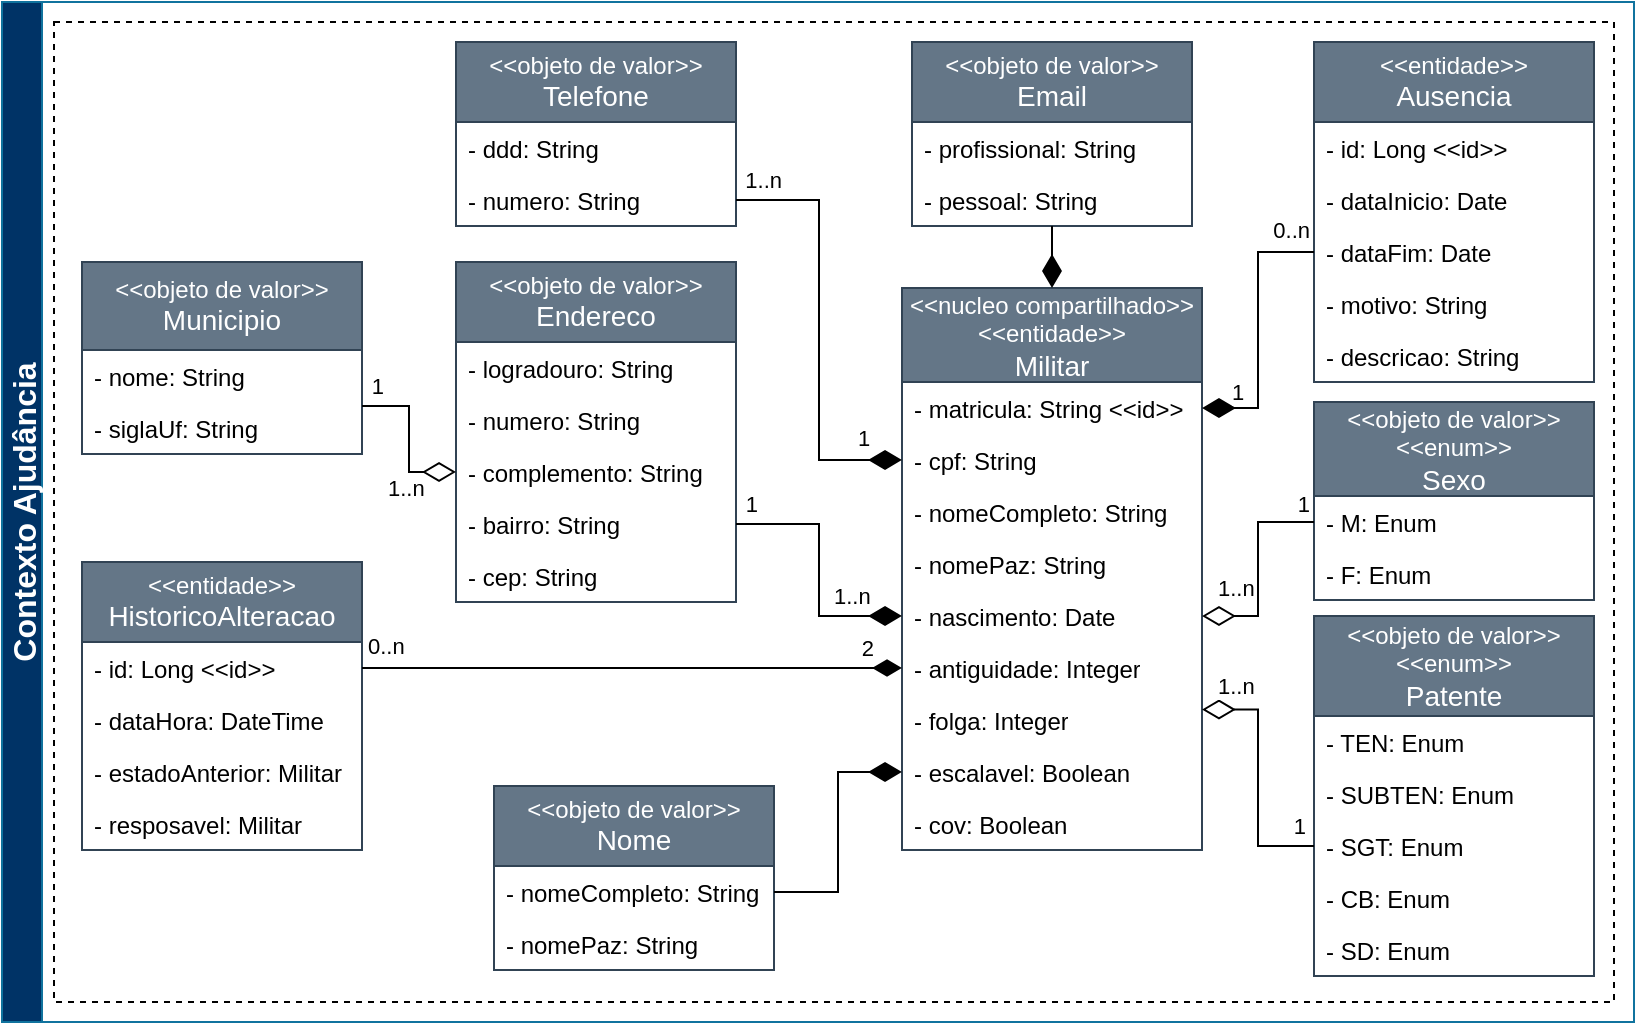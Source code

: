 <mxfile version="26.0.9">
  <diagram name="Página-1" id="ZhjFYDg4kDw-2ScRDYlZ">
    <mxGraphModel dx="976" dy="567" grid="1" gridSize="10" guides="1" tooltips="1" connect="1" arrows="1" fold="1" page="1" pageScale="1" pageWidth="827" pageHeight="1169" math="0" shadow="0">
      <root>
        <mxCell id="0" />
        <mxCell id="1" parent="0" />
        <mxCell id="jXGBZtoQWdus-dMjmi3M-1" value="" style="rounded=0;whiteSpace=wrap;html=1;dashed=1;" parent="1" vertex="1">
          <mxGeometry x="30" y="40" width="780" height="490" as="geometry" />
        </mxCell>
        <mxCell id="f660KYOJlbldad9Sg0Wb-1" value="&amp;lt;&amp;lt;objeto de valor&amp;gt;&amp;gt;&lt;br&gt;&lt;font style=&quot;font-size: 14px;&quot;&gt;Telefone&lt;/font&gt;" style="swimlane;fontStyle=0;childLayout=stackLayout;horizontal=1;startSize=40;fillColor=#647687;horizontalStack=0;resizeParent=1;resizeParentMax=0;resizeLast=0;collapsible=1;marginBottom=0;whiteSpace=wrap;html=1;fontColor=#ffffff;strokeColor=#314354;" parent="1" vertex="1">
          <mxGeometry x="231" y="50" width="140" height="92" as="geometry" />
        </mxCell>
        <mxCell id="f660KYOJlbldad9Sg0Wb-2" value="- ddd: String" style="text;strokeColor=none;fillColor=none;align=left;verticalAlign=top;spacingLeft=4;spacingRight=4;overflow=hidden;rotatable=0;points=[[0,0.5],[1,0.5]];portConstraint=eastwest;whiteSpace=wrap;html=1;" parent="f660KYOJlbldad9Sg0Wb-1" vertex="1">
          <mxGeometry y="40" width="140" height="26" as="geometry" />
        </mxCell>
        <mxCell id="f660KYOJlbldad9Sg0Wb-3" value="- numero: String" style="text;strokeColor=none;fillColor=none;align=left;verticalAlign=top;spacingLeft=4;spacingRight=4;overflow=hidden;rotatable=0;points=[[0,0.5],[1,0.5]];portConstraint=eastwest;whiteSpace=wrap;html=1;" parent="f660KYOJlbldad9Sg0Wb-1" vertex="1">
          <mxGeometry y="66" width="140" height="26" as="geometry" />
        </mxCell>
        <mxCell id="f660KYOJlbldad9Sg0Wb-4" value="&lt;font style=&quot;font-size: 14px;&quot;&gt;&lt;div style=&quot;font-size: 12px;&quot;&gt;&amp;lt;&amp;lt;entidade&amp;gt;&amp;gt;&lt;/div&gt;Ausencia&lt;/font&gt;" style="swimlane;fontStyle=0;childLayout=stackLayout;horizontal=1;startSize=40;fillColor=#647687;horizontalStack=0;resizeParent=1;resizeParentMax=0;resizeLast=0;collapsible=1;marginBottom=0;whiteSpace=wrap;html=1;fontColor=#ffffff;strokeColor=#314354;" parent="1" vertex="1">
          <mxGeometry x="660" y="50" width="140" height="170" as="geometry">
            <mxRectangle x="50" y="430" width="90" height="30" as="alternateBounds" />
          </mxGeometry>
        </mxCell>
        <mxCell id="zorRU38_azDg8SJK5WKm-1" value="- id: Long &amp;lt;&amp;lt;id&amp;gt;&amp;gt;" style="text;strokeColor=none;fillColor=none;align=left;verticalAlign=top;spacingLeft=4;spacingRight=4;overflow=hidden;rotatable=0;points=[[0,0.5],[1,0.5]];portConstraint=eastwest;whiteSpace=wrap;html=1;" vertex="1" parent="f660KYOJlbldad9Sg0Wb-4">
          <mxGeometry y="40" width="140" height="26" as="geometry" />
        </mxCell>
        <mxCell id="f660KYOJlbldad9Sg0Wb-6" value="- dataInicio: Date" style="text;strokeColor=none;fillColor=none;align=left;verticalAlign=top;spacingLeft=4;spacingRight=4;overflow=hidden;rotatable=0;points=[[0,0.5],[1,0.5]];portConstraint=eastwest;whiteSpace=wrap;html=1;" parent="f660KYOJlbldad9Sg0Wb-4" vertex="1">
          <mxGeometry y="66" width="140" height="26" as="geometry" />
        </mxCell>
        <mxCell id="f660KYOJlbldad9Sg0Wb-7" value="- dataFim: Date" style="text;strokeColor=none;fillColor=none;align=left;verticalAlign=top;spacingLeft=4;spacingRight=4;overflow=hidden;rotatable=0;points=[[0,0.5],[1,0.5]];portConstraint=eastwest;whiteSpace=wrap;html=1;" parent="f660KYOJlbldad9Sg0Wb-4" vertex="1">
          <mxGeometry y="92" width="140" height="26" as="geometry" />
        </mxCell>
        <mxCell id="f660KYOJlbldad9Sg0Wb-8" value="- motivo: String" style="text;strokeColor=none;fillColor=none;align=left;verticalAlign=top;spacingLeft=4;spacingRight=4;overflow=hidden;rotatable=0;points=[[0,0.5],[1,0.5]];portConstraint=eastwest;whiteSpace=wrap;html=1;" parent="f660KYOJlbldad9Sg0Wb-4" vertex="1">
          <mxGeometry y="118" width="140" height="26" as="geometry" />
        </mxCell>
        <mxCell id="f660KYOJlbldad9Sg0Wb-9" value="- descricao: String" style="text;strokeColor=none;fillColor=none;align=left;verticalAlign=top;spacingLeft=4;spacingRight=4;overflow=hidden;rotatable=0;points=[[0,0.5],[1,0.5]];portConstraint=eastwest;whiteSpace=wrap;html=1;" parent="f660KYOJlbldad9Sg0Wb-4" vertex="1">
          <mxGeometry y="144" width="140" height="26" as="geometry" />
        </mxCell>
        <mxCell id="f660KYOJlbldad9Sg0Wb-10" value="&amp;lt;&amp;lt;objeto de valor&amp;gt;&amp;gt;&lt;br&gt;&lt;font style=&quot;font-size: 14px;&quot;&gt;Endereco&lt;/font&gt;" style="swimlane;fontStyle=0;childLayout=stackLayout;horizontal=1;startSize=40;fillColor=#647687;horizontalStack=0;resizeParent=1;resizeParentMax=0;resizeLast=0;collapsible=1;marginBottom=0;whiteSpace=wrap;html=1;fontColor=#ffffff;strokeColor=#314354;" parent="1" vertex="1">
          <mxGeometry x="231" y="160" width="140" height="170" as="geometry" />
        </mxCell>
        <mxCell id="f660KYOJlbldad9Sg0Wb-11" value="- logradouro: String" style="text;strokeColor=none;fillColor=none;align=left;verticalAlign=top;spacingLeft=4;spacingRight=4;overflow=hidden;rotatable=0;points=[[0,0.5],[1,0.5]];portConstraint=eastwest;whiteSpace=wrap;html=1;" parent="f660KYOJlbldad9Sg0Wb-10" vertex="1">
          <mxGeometry y="40" width="140" height="26" as="geometry" />
        </mxCell>
        <mxCell id="f660KYOJlbldad9Sg0Wb-12" value="- numero: String" style="text;strokeColor=none;fillColor=none;align=left;verticalAlign=top;spacingLeft=4;spacingRight=4;overflow=hidden;rotatable=0;points=[[0,0.5],[1,0.5]];portConstraint=eastwest;whiteSpace=wrap;html=1;" parent="f660KYOJlbldad9Sg0Wb-10" vertex="1">
          <mxGeometry y="66" width="140" height="26" as="geometry" />
        </mxCell>
        <mxCell id="f660KYOJlbldad9Sg0Wb-13" value="- complemento: String" style="text;strokeColor=none;fillColor=none;align=left;verticalAlign=top;spacingLeft=4;spacingRight=4;overflow=hidden;rotatable=0;points=[[0,0.5],[1,0.5]];portConstraint=eastwest;whiteSpace=wrap;html=1;" parent="f660KYOJlbldad9Sg0Wb-10" vertex="1">
          <mxGeometry y="92" width="140" height="26" as="geometry" />
        </mxCell>
        <mxCell id="f660KYOJlbldad9Sg0Wb-14" value="- bairro: String" style="text;strokeColor=none;fillColor=none;align=left;verticalAlign=top;spacingLeft=4;spacingRight=4;overflow=hidden;rotatable=0;points=[[0,0.5],[1,0.5]];portConstraint=eastwest;whiteSpace=wrap;html=1;" parent="f660KYOJlbldad9Sg0Wb-10" vertex="1">
          <mxGeometry y="118" width="140" height="26" as="geometry" />
        </mxCell>
        <mxCell id="f660KYOJlbldad9Sg0Wb-15" value="- cep: String" style="text;strokeColor=none;fillColor=none;align=left;verticalAlign=top;spacingLeft=4;spacingRight=4;overflow=hidden;rotatable=0;points=[[0,0.5],[1,0.5]];portConstraint=eastwest;whiteSpace=wrap;html=1;" parent="f660KYOJlbldad9Sg0Wb-10" vertex="1">
          <mxGeometry y="144" width="140" height="26" as="geometry" />
        </mxCell>
        <mxCell id="f660KYOJlbldad9Sg0Wb-16" value="&lt;div&gt;&lt;div&gt;&lt;div&gt;&amp;lt;&amp;lt;nucleo compartilhado&amp;gt;&amp;gt;&lt;/div&gt;&lt;/div&gt;&lt;/div&gt;&lt;div&gt;&amp;lt;&amp;lt;entidade&amp;gt;&amp;gt;&lt;/div&gt;&lt;div&gt;&lt;font style=&quot;font-size: 14px;&quot;&gt;Militar&lt;/font&gt;&lt;/div&gt;" style="swimlane;fontStyle=0;childLayout=stackLayout;horizontal=1;startSize=47;fillColor=#647687;horizontalStack=0;resizeParent=1;resizeParentMax=0;resizeLast=0;collapsible=1;marginBottom=0;whiteSpace=wrap;html=1;fontColor=#ffffff;strokeColor=#314354;" parent="1" vertex="1">
          <mxGeometry x="454" y="173" width="150" height="281" as="geometry" />
        </mxCell>
        <mxCell id="f660KYOJlbldad9Sg0Wb-17" value="- matricula: String &amp;lt;&amp;lt;id&amp;gt;&amp;gt;" style="text;strokeColor=none;fillColor=none;align=left;verticalAlign=top;spacingLeft=4;spacingRight=4;overflow=hidden;rotatable=0;points=[[0,0.5],[1,0.5]];portConstraint=eastwest;whiteSpace=wrap;html=1;" parent="f660KYOJlbldad9Sg0Wb-16" vertex="1">
          <mxGeometry y="47" width="150" height="26" as="geometry" />
        </mxCell>
        <mxCell id="rbn2o9lMwaBEU-AvWfOB-3" value="- cpf: String" style="text;strokeColor=none;fillColor=none;align=left;verticalAlign=top;spacingLeft=4;spacingRight=4;overflow=hidden;rotatable=0;points=[[0,0.5],[1,0.5]];portConstraint=eastwest;whiteSpace=wrap;html=1;" parent="f660KYOJlbldad9Sg0Wb-16" vertex="1">
          <mxGeometry y="73" width="150" height="26" as="geometry" />
        </mxCell>
        <mxCell id="f660KYOJlbldad9Sg0Wb-18" value="- nomeCompleto: String" style="text;strokeColor=none;fillColor=none;align=left;verticalAlign=top;spacingLeft=4;spacingRight=4;overflow=hidden;rotatable=0;points=[[0,0.5],[1,0.5]];portConstraint=eastwest;whiteSpace=wrap;html=1;" parent="f660KYOJlbldad9Sg0Wb-16" vertex="1">
          <mxGeometry y="99" width="150" height="26" as="geometry" />
        </mxCell>
        <mxCell id="rbn2o9lMwaBEU-AvWfOB-2" value="- nomePaz: String" style="text;strokeColor=none;fillColor=none;align=left;verticalAlign=top;spacingLeft=4;spacingRight=4;overflow=hidden;rotatable=0;points=[[0,0.5],[1,0.5]];portConstraint=eastwest;whiteSpace=wrap;html=1;" parent="f660KYOJlbldad9Sg0Wb-16" vertex="1">
          <mxGeometry y="125" width="150" height="26" as="geometry" />
        </mxCell>
        <mxCell id="f660KYOJlbldad9Sg0Wb-19" value="- nascimento: Date" style="text;strokeColor=none;fillColor=none;align=left;verticalAlign=top;spacingLeft=4;spacingRight=4;overflow=hidden;rotatable=0;points=[[0,0.5],[1,0.5]];portConstraint=eastwest;whiteSpace=wrap;html=1;" parent="f660KYOJlbldad9Sg0Wb-16" vertex="1">
          <mxGeometry y="151" width="150" height="26" as="geometry" />
        </mxCell>
        <mxCell id="f660KYOJlbldad9Sg0Wb-20" value="- antiguidade: Integer" style="text;strokeColor=none;fillColor=none;align=left;verticalAlign=top;spacingLeft=4;spacingRight=4;overflow=hidden;rotatable=0;points=[[0,0.5],[1,0.5]];portConstraint=eastwest;whiteSpace=wrap;html=1;" parent="f660KYOJlbldad9Sg0Wb-16" vertex="1">
          <mxGeometry y="177" width="150" height="26" as="geometry" />
        </mxCell>
        <mxCell id="f660KYOJlbldad9Sg0Wb-21" value="- folga: Integer" style="text;strokeColor=none;fillColor=none;align=left;verticalAlign=top;spacingLeft=4;spacingRight=4;overflow=hidden;rotatable=0;points=[[0,0.5],[1,0.5]];portConstraint=eastwest;whiteSpace=wrap;html=1;" parent="f660KYOJlbldad9Sg0Wb-16" vertex="1">
          <mxGeometry y="203" width="150" height="26" as="geometry" />
        </mxCell>
        <mxCell id="f660KYOJlbldad9Sg0Wb-22" value="- escalavel: Boolean" style="text;strokeColor=none;fillColor=none;align=left;verticalAlign=top;spacingLeft=4;spacingRight=4;overflow=hidden;rotatable=0;points=[[0,0.5],[1,0.5]];portConstraint=eastwest;whiteSpace=wrap;html=1;" parent="f660KYOJlbldad9Sg0Wb-16" vertex="1">
          <mxGeometry y="229" width="150" height="26" as="geometry" />
        </mxCell>
        <mxCell id="f660KYOJlbldad9Sg0Wb-23" value="- cov: Boolean" style="text;strokeColor=none;fillColor=none;align=left;verticalAlign=top;spacingLeft=4;spacingRight=4;overflow=hidden;rotatable=0;points=[[0,0.5],[1,0.5]];portConstraint=eastwest;whiteSpace=wrap;html=1;" parent="f660KYOJlbldad9Sg0Wb-16" vertex="1">
          <mxGeometry y="255" width="150" height="26" as="geometry" />
        </mxCell>
        <mxCell id="f660KYOJlbldad9Sg0Wb-24" value="" style="endArrow=none;html=1;endSize=12;startArrow=diamondThin;startSize=14;startFill=1;edgeStyle=orthogonalEdgeStyle;rounded=0;exitX=1;exitY=0.5;exitDx=0;exitDy=0;entryX=0;entryY=0.5;entryDx=0;entryDy=0;" parent="1" source="f660KYOJlbldad9Sg0Wb-17" target="f660KYOJlbldad9Sg0Wb-7" edge="1">
          <mxGeometry relative="1" as="geometry">
            <mxPoint x="605" y="360" as="sourcePoint" />
            <mxPoint x="451" y="526" as="targetPoint" />
          </mxGeometry>
        </mxCell>
        <mxCell id="f660KYOJlbldad9Sg0Wb-25" value="1" style="edgeLabel;resizable=0;html=1;align=left;verticalAlign=top;" parent="f660KYOJlbldad9Sg0Wb-24" connectable="0" vertex="1">
          <mxGeometry x="-1" relative="1" as="geometry">
            <mxPoint x="13" y="-21" as="offset" />
          </mxGeometry>
        </mxCell>
        <mxCell id="f660KYOJlbldad9Sg0Wb-26" value="&lt;div&gt;0..n&lt;/div&gt;" style="edgeLabel;resizable=0;html=1;align=right;verticalAlign=top;" parent="f660KYOJlbldad9Sg0Wb-24" connectable="0" vertex="1">
          <mxGeometry x="1" relative="1" as="geometry">
            <mxPoint x="-2" y="-24" as="offset" />
          </mxGeometry>
        </mxCell>
        <mxCell id="f660KYOJlbldad9Sg0Wb-27" value="" style="endArrow=none;html=1;endSize=12;startArrow=diamondThin;startSize=14;startFill=1;edgeStyle=orthogonalEdgeStyle;rounded=0;exitX=0;exitY=0.5;exitDx=0;exitDy=0;entryX=1;entryY=0.5;entryDx=0;entryDy=0;" parent="1" source="f660KYOJlbldad9Sg0Wb-19" target="f660KYOJlbldad9Sg0Wb-14" edge="1">
          <mxGeometry relative="1" as="geometry">
            <mxPoint x="465" y="263" as="sourcePoint" />
            <mxPoint x="381" y="465" as="targetPoint" />
          </mxGeometry>
        </mxCell>
        <mxCell id="f660KYOJlbldad9Sg0Wb-28" value="1..n" style="edgeLabel;resizable=0;html=1;align=left;verticalAlign=top;" parent="f660KYOJlbldad9Sg0Wb-27" connectable="0" vertex="1">
          <mxGeometry x="-1" relative="1" as="geometry">
            <mxPoint x="-36" y="-23" as="offset" />
          </mxGeometry>
        </mxCell>
        <mxCell id="f660KYOJlbldad9Sg0Wb-29" value="1" style="edgeLabel;resizable=0;html=1;align=right;verticalAlign=top;" parent="f660KYOJlbldad9Sg0Wb-27" connectable="0" vertex="1">
          <mxGeometry x="1" relative="1" as="geometry">
            <mxPoint x="11" y="-23" as="offset" />
          </mxGeometry>
        </mxCell>
        <mxCell id="f660KYOJlbldad9Sg0Wb-30" value="&amp;lt;&amp;lt;objeto de valor&amp;gt;&amp;gt;&lt;br&gt;&lt;font style=&quot;font-size: 14px;&quot;&gt;Email&lt;/font&gt;" style="swimlane;fontStyle=0;childLayout=stackLayout;horizontal=1;startSize=40;fillColor=#647687;horizontalStack=0;resizeParent=1;resizeParentMax=0;resizeLast=0;collapsible=1;marginBottom=0;whiteSpace=wrap;html=1;fontColor=#ffffff;strokeColor=#314354;" parent="1" vertex="1">
          <mxGeometry x="459" y="50" width="140" height="92" as="geometry">
            <mxRectangle x="344" y="100" width="70" height="30" as="alternateBounds" />
          </mxGeometry>
        </mxCell>
        <mxCell id="f660KYOJlbldad9Sg0Wb-31" value="- profissional: String" style="text;strokeColor=none;fillColor=none;align=left;verticalAlign=top;spacingLeft=4;spacingRight=4;overflow=hidden;rotatable=0;points=[[0,0.5],[1,0.5]];portConstraint=eastwest;whiteSpace=wrap;html=1;" parent="f660KYOJlbldad9Sg0Wb-30" vertex="1">
          <mxGeometry y="40" width="140" height="26" as="geometry" />
        </mxCell>
        <mxCell id="_dB2QNZg6UTy461YNnVb-2" value="- pessoal: String" style="text;strokeColor=none;fillColor=none;align=left;verticalAlign=top;spacingLeft=4;spacingRight=4;overflow=hidden;rotatable=0;points=[[0,0.5],[1,0.5]];portConstraint=eastwest;whiteSpace=wrap;html=1;" parent="f660KYOJlbldad9Sg0Wb-30" vertex="1">
          <mxGeometry y="66" width="140" height="26" as="geometry" />
        </mxCell>
        <mxCell id="f660KYOJlbldad9Sg0Wb-32" value="" style="endArrow=none;html=1;endSize=12;startArrow=diamondThin;startSize=14;startFill=1;edgeStyle=orthogonalEdgeStyle;rounded=0;exitX=0.5;exitY=0;exitDx=0;exitDy=0;entryX=0.5;entryY=1;entryDx=0;entryDy=0;" parent="1" source="f660KYOJlbldad9Sg0Wb-16" target="f660KYOJlbldad9Sg0Wb-30" edge="1">
          <mxGeometry relative="1" as="geometry">
            <mxPoint x="483" y="150" as="sourcePoint" />
            <mxPoint x="329" y="150" as="targetPoint" />
          </mxGeometry>
        </mxCell>
        <mxCell id="f660KYOJlbldad9Sg0Wb-35" value="" style="endArrow=none;html=1;endSize=12;startArrow=diamondThin;startSize=14;startFill=1;edgeStyle=orthogonalEdgeStyle;rounded=0;exitX=0;exitY=0.5;exitDx=0;exitDy=0;entryX=1;entryY=0.5;entryDx=0;entryDy=0;" parent="1" source="rbn2o9lMwaBEU-AvWfOB-3" target="f660KYOJlbldad9Sg0Wb-3" edge="1">
          <mxGeometry relative="1" as="geometry">
            <mxPoint x="431" y="172" as="sourcePoint" />
            <mxPoint x="431" y="112" as="targetPoint" />
          </mxGeometry>
        </mxCell>
        <mxCell id="f660KYOJlbldad9Sg0Wb-36" value="1" style="edgeLabel;resizable=0;html=1;align=left;verticalAlign=top;" parent="f660KYOJlbldad9Sg0Wb-35" connectable="0" vertex="1">
          <mxGeometry x="-1" relative="1" as="geometry">
            <mxPoint x="-24" y="-24" as="offset" />
          </mxGeometry>
        </mxCell>
        <mxCell id="f660KYOJlbldad9Sg0Wb-37" value="&lt;div&gt;1..n&lt;/div&gt;" style="edgeLabel;resizable=0;html=1;align=right;verticalAlign=top;" parent="f660KYOJlbldad9Sg0Wb-35" connectable="0" vertex="1">
          <mxGeometry x="1" relative="1" as="geometry">
            <mxPoint x="23" y="-23" as="offset" />
          </mxGeometry>
        </mxCell>
        <mxCell id="f660KYOJlbldad9Sg0Wb-38" value="&amp;lt;&amp;lt;objeto de valor&amp;gt;&amp;gt;&lt;br&gt;&amp;lt;&amp;lt;enum&amp;gt;&amp;gt;&lt;br&gt;&lt;font style=&quot;font-size: 14px;&quot;&gt;Patente&lt;/font&gt;" style="swimlane;fontStyle=0;childLayout=stackLayout;horizontal=1;startSize=50;fillColor=#647687;horizontalStack=0;resizeParent=1;resizeParentMax=0;resizeLast=0;collapsible=1;marginBottom=0;whiteSpace=wrap;html=1;fontColor=#ffffff;strokeColor=#314354;" parent="1" vertex="1">
          <mxGeometry x="660" y="337" width="140" height="180" as="geometry">
            <mxRectangle x="50" y="430" width="90" height="30" as="alternateBounds" />
          </mxGeometry>
        </mxCell>
        <mxCell id="f660KYOJlbldad9Sg0Wb-39" value="- TEN: Enum" style="text;strokeColor=none;fillColor=none;align=left;verticalAlign=top;spacingLeft=4;spacingRight=4;overflow=hidden;rotatable=0;points=[[0,0.5],[1,0.5]];portConstraint=eastwest;whiteSpace=wrap;html=1;" parent="f660KYOJlbldad9Sg0Wb-38" vertex="1">
          <mxGeometry y="50" width="140" height="26" as="geometry" />
        </mxCell>
        <mxCell id="f660KYOJlbldad9Sg0Wb-40" value="- SUBTEN: Enum" style="text;strokeColor=none;fillColor=none;align=left;verticalAlign=top;spacingLeft=4;spacingRight=4;overflow=hidden;rotatable=0;points=[[0,0.5],[1,0.5]];portConstraint=eastwest;whiteSpace=wrap;html=1;" parent="f660KYOJlbldad9Sg0Wb-38" vertex="1">
          <mxGeometry y="76" width="140" height="26" as="geometry" />
        </mxCell>
        <mxCell id="f660KYOJlbldad9Sg0Wb-41" value="- SGT: Enum" style="text;strokeColor=none;fillColor=none;align=left;verticalAlign=top;spacingLeft=4;spacingRight=4;overflow=hidden;rotatable=0;points=[[0,0.5],[1,0.5]];portConstraint=eastwest;whiteSpace=wrap;html=1;" parent="f660KYOJlbldad9Sg0Wb-38" vertex="1">
          <mxGeometry y="102" width="140" height="26" as="geometry" />
        </mxCell>
        <mxCell id="f660KYOJlbldad9Sg0Wb-42" value="- CB: Enum" style="text;strokeColor=none;fillColor=none;align=left;verticalAlign=top;spacingLeft=4;spacingRight=4;overflow=hidden;rotatable=0;points=[[0,0.5],[1,0.5]];portConstraint=eastwest;whiteSpace=wrap;html=1;" parent="f660KYOJlbldad9Sg0Wb-38" vertex="1">
          <mxGeometry y="128" width="140" height="26" as="geometry" />
        </mxCell>
        <mxCell id="f660KYOJlbldad9Sg0Wb-43" value="- SD: Enum" style="text;strokeColor=none;fillColor=none;align=left;verticalAlign=top;spacingLeft=4;spacingRight=4;overflow=hidden;rotatable=0;points=[[0,0.5],[1,0.5]];portConstraint=eastwest;whiteSpace=wrap;html=1;" parent="f660KYOJlbldad9Sg0Wb-38" vertex="1">
          <mxGeometry y="154" width="140" height="26" as="geometry" />
        </mxCell>
        <mxCell id="f660KYOJlbldad9Sg0Wb-44" value="" style="endArrow=none;html=1;endSize=12;startArrow=diamondThin;startSize=14;startFill=0;edgeStyle=orthogonalEdgeStyle;rounded=0;exitX=1;exitY=0.75;exitDx=0;exitDy=0;entryX=0;entryY=0.5;entryDx=0;entryDy=0;" parent="1" source="f660KYOJlbldad9Sg0Wb-16" target="f660KYOJlbldad9Sg0Wb-41" edge="1">
          <mxGeometry relative="1" as="geometry">
            <mxPoint x="785" y="360" as="sourcePoint" />
            <mxPoint x="691" y="360" as="targetPoint" />
          </mxGeometry>
        </mxCell>
        <mxCell id="f660KYOJlbldad9Sg0Wb-45" value="1..n" style="edgeLabel;resizable=0;html=1;align=left;verticalAlign=top;" parent="f660KYOJlbldad9Sg0Wb-44" connectable="0" vertex="1">
          <mxGeometry x="-1" relative="1" as="geometry">
            <mxPoint x="6" y="-25" as="offset" />
          </mxGeometry>
        </mxCell>
        <mxCell id="f660KYOJlbldad9Sg0Wb-46" value="1" style="edgeLabel;resizable=0;html=1;align=right;verticalAlign=top;" parent="f660KYOJlbldad9Sg0Wb-44" connectable="0" vertex="1">
          <mxGeometry x="1" relative="1" as="geometry">
            <mxPoint x="-3" y="-23" as="offset" />
          </mxGeometry>
        </mxCell>
        <mxCell id="f660KYOJlbldad9Sg0Wb-47" value="&amp;lt;&amp;lt;objeto de valor&amp;gt;&amp;gt;&lt;br&gt;&lt;font style=&quot;font-size: 14px;&quot;&gt;Municipio&lt;/font&gt;" style="swimlane;fontStyle=0;childLayout=stackLayout;horizontal=1;startSize=44;fillColor=#647687;horizontalStack=0;resizeParent=1;resizeParentMax=0;resizeLast=0;collapsible=1;marginBottom=0;whiteSpace=wrap;html=1;fontColor=#ffffff;strokeColor=#314354;" parent="1" vertex="1">
          <mxGeometry x="44" y="160" width="140" height="96" as="geometry" />
        </mxCell>
        <mxCell id="_dB2QNZg6UTy461YNnVb-8" value="- nome: String" style="text;strokeColor=none;fillColor=none;align=left;verticalAlign=top;spacingLeft=4;spacingRight=4;overflow=hidden;rotatable=0;points=[[0,0.5],[1,0.5]];portConstraint=eastwest;whiteSpace=wrap;html=1;" parent="f660KYOJlbldad9Sg0Wb-47" vertex="1">
          <mxGeometry y="44" width="140" height="26" as="geometry" />
        </mxCell>
        <mxCell id="f660KYOJlbldad9Sg0Wb-48" value="- siglaUf: String" style="text;strokeColor=none;fillColor=none;align=left;verticalAlign=top;spacingLeft=4;spacingRight=4;overflow=hidden;rotatable=0;points=[[0,0.5],[1,0.5]];portConstraint=eastwest;whiteSpace=wrap;html=1;" parent="f660KYOJlbldad9Sg0Wb-47" vertex="1">
          <mxGeometry y="70" width="140" height="26" as="geometry" />
        </mxCell>
        <mxCell id="f660KYOJlbldad9Sg0Wb-54" value="" style="endArrow=none;html=1;endSize=12;startArrow=diamondThin;startSize=14;startFill=0;edgeStyle=orthogonalEdgeStyle;rounded=0;exitX=0;exitY=0.5;exitDx=0;exitDy=0;entryX=1;entryY=0.75;entryDx=0;entryDy=0;" parent="1" source="f660KYOJlbldad9Sg0Wb-13" target="f660KYOJlbldad9Sg0Wb-47" edge="1">
          <mxGeometry relative="1" as="geometry">
            <mxPoint x="475" y="297" as="sourcePoint" />
            <mxPoint x="381" y="287" as="targetPoint" />
          </mxGeometry>
        </mxCell>
        <mxCell id="f660KYOJlbldad9Sg0Wb-55" value="1..n" style="edgeLabel;resizable=0;html=1;align=left;verticalAlign=top;" parent="f660KYOJlbldad9Sg0Wb-54" connectable="0" vertex="1">
          <mxGeometry x="-1" relative="1" as="geometry">
            <mxPoint x="-36" y="-5" as="offset" />
          </mxGeometry>
        </mxCell>
        <mxCell id="f660KYOJlbldad9Sg0Wb-56" value="1" style="edgeLabel;resizable=0;html=1;align=right;verticalAlign=top;" parent="f660KYOJlbldad9Sg0Wb-54" connectable="0" vertex="1">
          <mxGeometry x="1" relative="1" as="geometry">
            <mxPoint x="11" y="-23" as="offset" />
          </mxGeometry>
        </mxCell>
        <mxCell id="f660KYOJlbldad9Sg0Wb-60" value="&amp;lt;&amp;lt;objeto de valor&amp;gt;&amp;gt;&lt;br&gt;&amp;lt;&amp;lt;enum&amp;gt;&amp;gt;&lt;br&gt;&lt;font style=&quot;font-size: 14px;&quot;&gt;Sexo&lt;/font&gt;" style="swimlane;fontStyle=0;childLayout=stackLayout;horizontal=1;startSize=47;fillColor=#647687;horizontalStack=0;resizeParent=1;resizeParentMax=0;resizeLast=0;collapsible=1;marginBottom=0;whiteSpace=wrap;html=1;fontColor=#ffffff;strokeColor=#314354;" parent="1" vertex="1">
          <mxGeometry x="660" y="230" width="140" height="99" as="geometry" />
        </mxCell>
        <mxCell id="f660KYOJlbldad9Sg0Wb-61" value="&lt;div&gt;- M: Enum&lt;/div&gt;" style="text;strokeColor=none;fillColor=none;align=left;verticalAlign=top;spacingLeft=4;spacingRight=4;overflow=hidden;rotatable=0;points=[[0,0.5],[1,0.5]];portConstraint=eastwest;whiteSpace=wrap;html=1;" parent="f660KYOJlbldad9Sg0Wb-60" vertex="1">
          <mxGeometry y="47" width="140" height="26" as="geometry" />
        </mxCell>
        <mxCell id="f660KYOJlbldad9Sg0Wb-62" value="&lt;div&gt;- F: Enum&lt;/div&gt;" style="text;strokeColor=none;fillColor=none;align=left;verticalAlign=top;spacingLeft=4;spacingRight=4;overflow=hidden;rotatable=0;points=[[0,0.5],[1,0.5]];portConstraint=eastwest;whiteSpace=wrap;html=1;" parent="f660KYOJlbldad9Sg0Wb-60" vertex="1">
          <mxGeometry y="73" width="140" height="26" as="geometry" />
        </mxCell>
        <mxCell id="f660KYOJlbldad9Sg0Wb-63" value="" style="endArrow=none;html=1;endSize=12;startArrow=diamondThin;startSize=14;startFill=0;edgeStyle=orthogonalEdgeStyle;rounded=0;exitX=1;exitY=0.5;exitDx=0;exitDy=0;entryX=0;entryY=0.5;entryDx=0;entryDy=0;" parent="1" source="f660KYOJlbldad9Sg0Wb-19" target="f660KYOJlbldad9Sg0Wb-61" edge="1">
          <mxGeometry relative="1" as="geometry">
            <mxPoint x="545" y="414" as="sourcePoint" />
            <mxPoint x="545" y="476" as="targetPoint" />
          </mxGeometry>
        </mxCell>
        <mxCell id="f660KYOJlbldad9Sg0Wb-64" value="1..n" style="edgeLabel;resizable=0;html=1;align=left;verticalAlign=top;" parent="f660KYOJlbldad9Sg0Wb-63" connectable="0" vertex="1">
          <mxGeometry x="-1" relative="1" as="geometry">
            <mxPoint x="6" y="-27" as="offset" />
          </mxGeometry>
        </mxCell>
        <mxCell id="f660KYOJlbldad9Sg0Wb-65" value="1" style="edgeLabel;resizable=0;html=1;align=right;verticalAlign=top;" parent="f660KYOJlbldad9Sg0Wb-63" connectable="0" vertex="1">
          <mxGeometry x="1" relative="1" as="geometry">
            <mxPoint x="-2" y="-22" as="offset" />
          </mxGeometry>
        </mxCell>
        <mxCell id="f660KYOJlbldad9Sg0Wb-66" value="Contexto Ajudância" style="swimlane;startSize=20;horizontal=0;childLayout=treeLayout;horizontalTree=1;sortEdges=1;resizable=1;containerType=tree;fontSize=16;fillColor=#003366;strokeColor=#10739e;fontColor=#FFFFFF;" parent="1" vertex="1">
          <mxGeometry x="4" y="30" width="816" height="510" as="geometry">
            <mxRectangle x="4" y="30" width="40" height="130" as="alternateBounds" />
          </mxGeometry>
        </mxCell>
        <mxCell id="jXGBZtoQWdus-dMjmi3M-2" value="&lt;font style=&quot;font-size: 14px;&quot;&gt;&lt;div style=&quot;font-size: 12px;&quot;&gt;&amp;lt;&amp;lt;entidade&amp;gt;&amp;gt;&lt;/div&gt;HistoricoAlteracao&lt;/font&gt;" style="swimlane;fontStyle=0;childLayout=stackLayout;horizontal=1;startSize=40;fillColor=#647687;horizontalStack=0;resizeParent=1;resizeParentMax=0;resizeLast=0;collapsible=1;marginBottom=0;whiteSpace=wrap;html=1;fontColor=#ffffff;strokeColor=#314354;" parent="1" vertex="1">
          <mxGeometry x="44" y="310" width="140" height="144" as="geometry">
            <mxRectangle x="50" y="430" width="90" height="30" as="alternateBounds" />
          </mxGeometry>
        </mxCell>
        <mxCell id="jXGBZtoQWdus-dMjmi3M-3" value="- id: Long &amp;lt;&amp;lt;id&amp;gt;&amp;gt;" style="text;strokeColor=none;fillColor=none;align=left;verticalAlign=top;spacingLeft=4;spacingRight=4;overflow=hidden;rotatable=0;points=[[0,0.5],[1,0.5]];portConstraint=eastwest;whiteSpace=wrap;html=1;" parent="jXGBZtoQWdus-dMjmi3M-2" vertex="1">
          <mxGeometry y="40" width="140" height="26" as="geometry" />
        </mxCell>
        <mxCell id="jXGBZtoQWdus-dMjmi3M-4" value="- dataHora: DateTime" style="text;strokeColor=none;fillColor=none;align=left;verticalAlign=top;spacingLeft=4;spacingRight=4;overflow=hidden;rotatable=0;points=[[0,0.5],[1,0.5]];portConstraint=eastwest;whiteSpace=wrap;html=1;" parent="jXGBZtoQWdus-dMjmi3M-2" vertex="1">
          <mxGeometry y="66" width="140" height="26" as="geometry" />
        </mxCell>
        <mxCell id="jXGBZtoQWdus-dMjmi3M-11" value="- estadoAnterior: Militar" style="text;strokeColor=none;fillColor=none;align=left;verticalAlign=top;spacingLeft=4;spacingRight=4;overflow=hidden;rotatable=0;points=[[0,0.5],[1,0.5]];portConstraint=eastwest;whiteSpace=wrap;html=1;" parent="jXGBZtoQWdus-dMjmi3M-2" vertex="1">
          <mxGeometry y="92" width="140" height="26" as="geometry" />
        </mxCell>
        <mxCell id="jXGBZtoQWdus-dMjmi3M-6" value="- resposavel: Militar" style="text;strokeColor=none;fillColor=none;align=left;verticalAlign=top;spacingLeft=4;spacingRight=4;overflow=hidden;rotatable=0;points=[[0,0.5],[1,0.5]];portConstraint=eastwest;whiteSpace=wrap;html=1;" parent="jXGBZtoQWdus-dMjmi3M-2" vertex="1">
          <mxGeometry y="118" width="140" height="26" as="geometry" />
        </mxCell>
        <mxCell id="jXGBZtoQWdus-dMjmi3M-7" value="" style="endArrow=diamondThin;html=1;endSize=12;startArrow=none;startSize=14;startFill=0;edgeStyle=orthogonalEdgeStyle;rounded=0;exitX=1;exitY=0.5;exitDx=0;exitDy=0;entryX=0;entryY=0.5;entryDx=0;entryDy=0;endFill=1;" parent="1" source="jXGBZtoQWdus-dMjmi3M-3" target="f660KYOJlbldad9Sg0Wb-20" edge="1">
          <mxGeometry relative="1" as="geometry">
            <mxPoint x="124" y="360" as="sourcePoint" />
            <mxPoint x="124" y="240" as="targetPoint" />
          </mxGeometry>
        </mxCell>
        <mxCell id="jXGBZtoQWdus-dMjmi3M-8" value="0..n" style="edgeLabel;resizable=0;html=1;align=left;verticalAlign=top;" parent="jXGBZtoQWdus-dMjmi3M-7" connectable="0" vertex="1">
          <mxGeometry x="-1" relative="1" as="geometry">
            <mxPoint x="1" y="-24" as="offset" />
          </mxGeometry>
        </mxCell>
        <mxCell id="jXGBZtoQWdus-dMjmi3M-9" value="2" style="edgeLabel;resizable=0;html=1;align=right;verticalAlign=top;" parent="jXGBZtoQWdus-dMjmi3M-7" connectable="0" vertex="1">
          <mxGeometry x="1" relative="1" as="geometry">
            <mxPoint x="-14" y="-23" as="offset" />
          </mxGeometry>
        </mxCell>
        <mxCell id="_dB2QNZg6UTy461YNnVb-3" value="&amp;lt;&amp;lt;objeto de valor&amp;gt;&amp;gt;&lt;br&gt;&lt;font style=&quot;font-size: 14px;&quot;&gt;Nome&lt;/font&gt;" style="swimlane;fontStyle=0;childLayout=stackLayout;horizontal=1;startSize=40;fillColor=#647687;horizontalStack=0;resizeParent=1;resizeParentMax=0;resizeLast=0;collapsible=1;marginBottom=0;whiteSpace=wrap;html=1;fontColor=#ffffff;strokeColor=#314354;" parent="1" vertex="1">
          <mxGeometry x="250" y="422" width="140" height="92" as="geometry">
            <mxRectangle x="344" y="100" width="70" height="30" as="alternateBounds" />
          </mxGeometry>
        </mxCell>
        <mxCell id="_dB2QNZg6UTy461YNnVb-4" value="- nomeCompleto: String" style="text;strokeColor=none;fillColor=none;align=left;verticalAlign=top;spacingLeft=4;spacingRight=4;overflow=hidden;rotatable=0;points=[[0,0.5],[1,0.5]];portConstraint=eastwest;whiteSpace=wrap;html=1;" parent="_dB2QNZg6UTy461YNnVb-3" vertex="1">
          <mxGeometry y="40" width="140" height="26" as="geometry" />
        </mxCell>
        <mxCell id="_dB2QNZg6UTy461YNnVb-5" value="- nomePaz: String" style="text;strokeColor=none;fillColor=none;align=left;verticalAlign=top;spacingLeft=4;spacingRight=4;overflow=hidden;rotatable=0;points=[[0,0.5],[1,0.5]];portConstraint=eastwest;whiteSpace=wrap;html=1;" parent="_dB2QNZg6UTy461YNnVb-3" vertex="1">
          <mxGeometry y="66" width="140" height="26" as="geometry" />
        </mxCell>
        <mxCell id="_dB2QNZg6UTy461YNnVb-7" value="" style="endArrow=none;html=1;endSize=12;startArrow=diamondThin;startSize=14;startFill=1;edgeStyle=orthogonalEdgeStyle;rounded=0;exitX=0;exitY=0.5;exitDx=0;exitDy=0;entryX=1;entryY=0.5;entryDx=0;entryDy=0;" parent="1" source="f660KYOJlbldad9Sg0Wb-22" target="_dB2QNZg6UTy461YNnVb-4" edge="1">
          <mxGeometry relative="1" as="geometry">
            <mxPoint x="539" y="183" as="sourcePoint" />
            <mxPoint x="539" y="152" as="targetPoint" />
          </mxGeometry>
        </mxCell>
      </root>
    </mxGraphModel>
  </diagram>
</mxfile>
